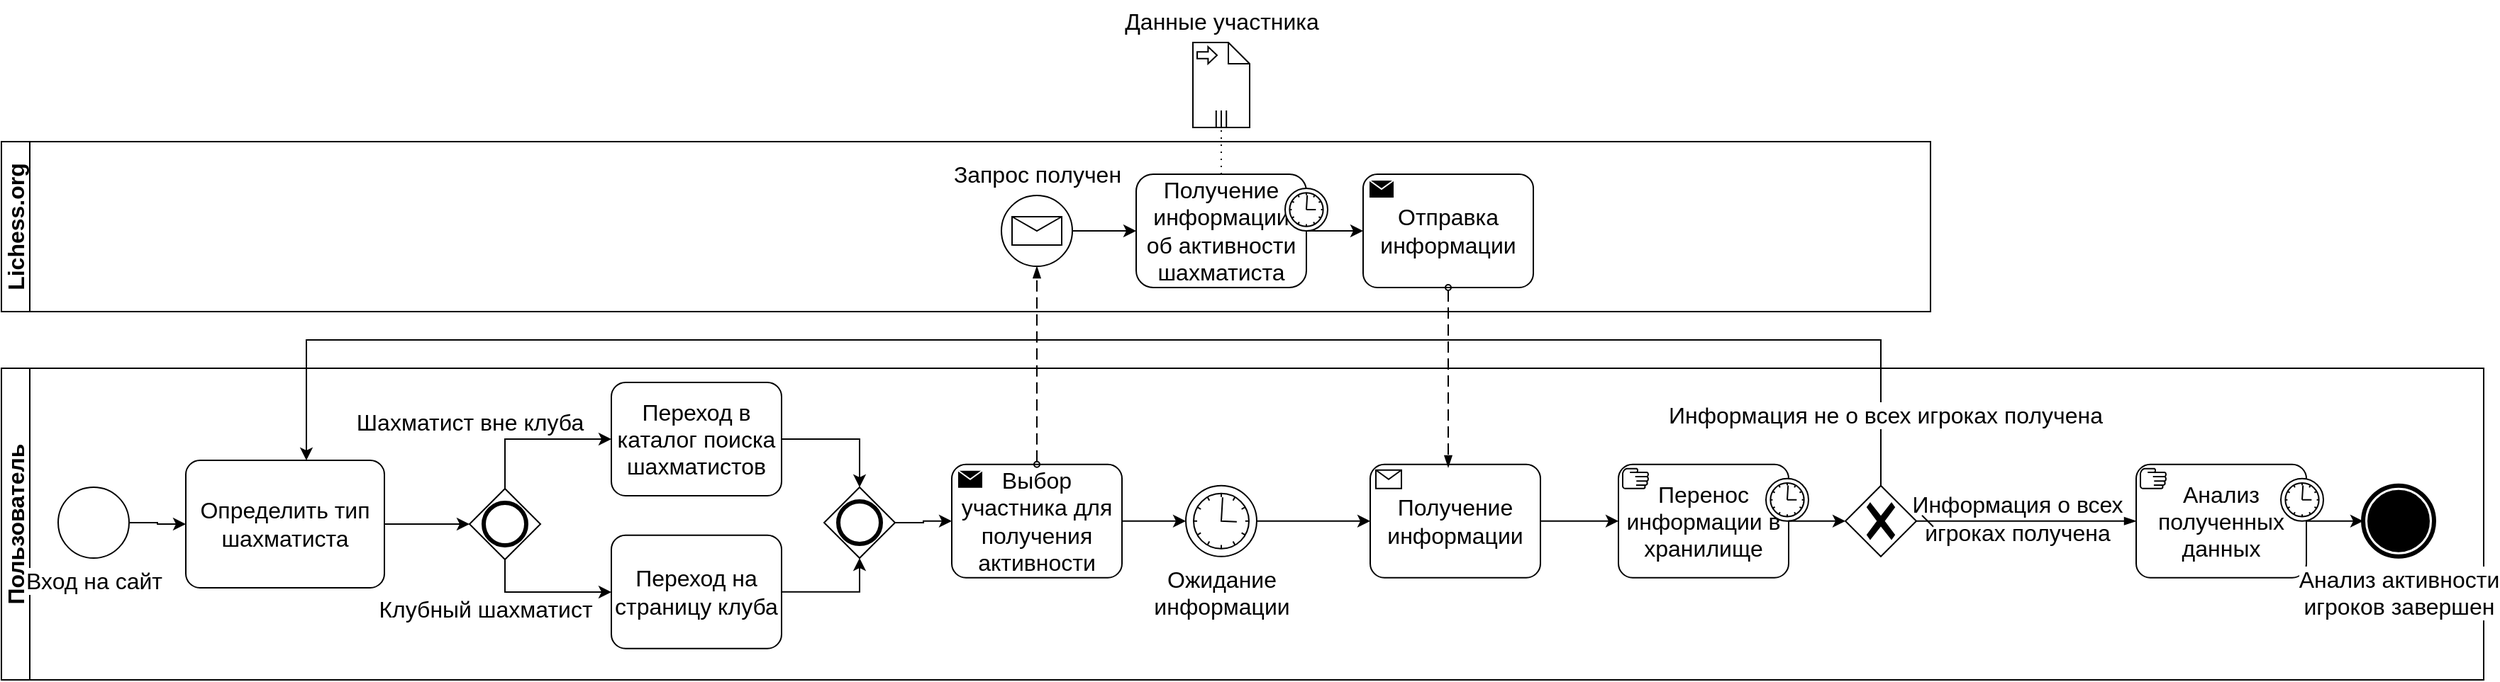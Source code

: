<mxfile version="22.0.3" type="device">
  <diagram name="Page-1" id="2a216829-ef6e-dabb-86c1-c78162f3ba2b">
    <mxGraphModel dx="2707" dy="1140" grid="1" gridSize="10" guides="1" tooltips="1" connect="1" arrows="1" fold="1" page="1" pageScale="1" pageWidth="850" pageHeight="1100" background="none" math="0" shadow="0">
      <root>
        <mxCell id="0" />
        <mxCell id="1" parent="0" />
        <mxCell id="Ux-1qo4_dbEG4EfTb58z-3" value="Lichess.org&lt;br style=&quot;font-size: 16px;&quot;&gt;" style="swimlane;startSize=20;horizontal=0;html=1;whiteSpace=wrap;fontSize=16;" parent="1" vertex="1">
          <mxGeometry x="-500" y="400" width="1360" height="120" as="geometry">
            <mxRectangle x="500" y="1060" width="40" height="100" as="alternateBounds" />
          </mxGeometry>
        </mxCell>
        <mxCell id="Ux-1qo4_dbEG4EfTb58z-12" value="" style="points=[[0.145,0.145,0],[0.5,0,0],[0.855,0.145,0],[1,0.5,0],[0.855,0.855,0],[0.5,1,0],[0.145,0.855,0],[0,0.5,0]];shape=mxgraph.bpmn.event;html=1;verticalLabelPosition=bottom;labelBackgroundColor=#ffffff;verticalAlign=top;align=center;perimeter=ellipsePerimeter;outlineConnect=0;aspect=fixed;outline=standard;symbol=message;fontSize=16;" parent="Ux-1qo4_dbEG4EfTb58z-3" vertex="1">
          <mxGeometry x="705" y="38" width="50" height="50" as="geometry" />
        </mxCell>
        <mxCell id="Ux-1qo4_dbEG4EfTb58z-14" style="edgeStyle=orthogonalEdgeStyle;rounded=0;orthogonalLoop=1;jettySize=auto;html=1;fontSize=16;" parent="Ux-1qo4_dbEG4EfTb58z-3" source="Ux-1qo4_dbEG4EfTb58z-12" target="Ux-1qo4_dbEG4EfTb58z-44" edge="1">
          <mxGeometry relative="1" as="geometry">
            <mxPoint x="800" y="63" as="targetPoint" />
          </mxGeometry>
        </mxCell>
        <mxCell id="Ux-1qo4_dbEG4EfTb58z-23" value="Отправка информации" style="points=[[0.25,0,0],[0.5,0,0],[0.75,0,0],[1,0.25,0],[1,0.5,0],[1,0.75,0],[0.75,1,0],[0.5,1,0],[0.25,1,0],[0,0.75,0],[0,0.5,0],[0,0.25,0]];shape=mxgraph.bpmn.task;whiteSpace=wrap;rectStyle=rounded;size=10;html=1;container=1;expand=0;collapsible=0;taskMarker=send;fontSize=16;" parent="Ux-1qo4_dbEG4EfTb58z-3" vertex="1">
          <mxGeometry x="960" y="23" width="120" height="80" as="geometry" />
        </mxCell>
        <mxCell id="Ux-1qo4_dbEG4EfTb58z-13" value="Запрос получен" style="text;html=1;align=center;verticalAlign=middle;resizable=0;points=[];autosize=1;strokeColor=none;fillColor=none;fontSize=16;" parent="Ux-1qo4_dbEG4EfTb58z-3" vertex="1">
          <mxGeometry x="660" y="8" width="140" height="30" as="geometry" />
        </mxCell>
        <mxCell id="Ux-1qo4_dbEG4EfTb58z-46" style="edgeStyle=orthogonalEdgeStyle;rounded=0;orthogonalLoop=1;jettySize=auto;html=1;fontSize=16;" parent="Ux-1qo4_dbEG4EfTb58z-3" source="Ux-1qo4_dbEG4EfTb58z-44" target="Ux-1qo4_dbEG4EfTb58z-23" edge="1">
          <mxGeometry relative="1" as="geometry" />
        </mxCell>
        <mxCell id="Ux-1qo4_dbEG4EfTb58z-44" value="Получение информации об активности шахматиста" style="html=1;whiteSpace=wrap;rounded=1;fontSize=16;" parent="Ux-1qo4_dbEG4EfTb58z-3" vertex="1">
          <mxGeometry x="800" y="23" width="120" height="80" as="geometry" />
        </mxCell>
        <mxCell id="Ux-1qo4_dbEG4EfTb58z-45" value="" style="shape=mxgraph.bpmn.timer_start;perimeter=ellipsePerimeter;html=1;labelPosition=right;labelBackgroundColor=#ffffff;align=left;fontSize=16;" parent="Ux-1qo4_dbEG4EfTb58z-44" vertex="1">
          <mxGeometry x="1" width="30" height="30" relative="1" as="geometry">
            <mxPoint x="-15" y="10" as="offset" />
          </mxGeometry>
        </mxCell>
        <mxCell id="Ux-1qo4_dbEG4EfTb58z-4" value="Пользователь" style="swimlane;startSize=20;horizontal=0;html=1;whiteSpace=wrap;fontSize=16;" parent="1" vertex="1">
          <mxGeometry x="-500" y="560" width="1750" height="220" as="geometry">
            <mxRectangle x="500" y="1060" width="40" height="100" as="alternateBounds" />
          </mxGeometry>
        </mxCell>
        <mxCell id="Ux-1qo4_dbEG4EfTb58z-5" value="Вход на сайт" style="points=[[0.145,0.145,0],[0.5,0,0],[0.855,0.145,0],[1,0.5,0],[0.855,0.855,0],[0.5,1,0],[0.145,0.855,0],[0,0.5,0]];shape=mxgraph.bpmn.event;html=1;verticalLabelPosition=bottom;labelBackgroundColor=#ffffff;verticalAlign=top;align=center;perimeter=ellipsePerimeter;outlineConnect=0;aspect=fixed;outline=standard;symbol=general;fontSize=16;" parent="Ux-1qo4_dbEG4EfTb58z-4" vertex="1">
          <mxGeometry x="40" y="84" width="50" height="50" as="geometry" />
        </mxCell>
        <mxCell id="Ux-1qo4_dbEG4EfTb58z-7" value="Переход на страницу клуба" style="points=[[0.25,0,0],[0.5,0,0],[0.75,0,0],[1,0.25,0],[1,0.5,0],[1,0.75,0],[0.75,1,0],[0.5,1,0],[0.25,1,0],[0,0.75,0],[0,0.5,0],[0,0.25,0]];shape=mxgraph.bpmn.task;whiteSpace=wrap;rectStyle=rounded;size=10;html=1;container=1;expand=0;collapsible=0;taskMarker=abstract;fontSize=16;" parent="Ux-1qo4_dbEG4EfTb58z-4" vertex="1">
          <mxGeometry x="430" y="117.88" width="120" height="80" as="geometry" />
        </mxCell>
        <mxCell id="Ux-1qo4_dbEG4EfTb58z-10" value="Выбор участника для получения активности" style="points=[[0.25,0,0],[0.5,0,0],[0.75,0,0],[1,0.25,0],[1,0.5,0],[1,0.75,0],[0.75,1,0],[0.5,1,0],[0.25,1,0],[0,0.75,0],[0,0.5,0],[0,0.25,0]];shape=mxgraph.bpmn.task;whiteSpace=wrap;rectStyle=rounded;size=10;html=1;container=1;expand=0;collapsible=0;taskMarker=send;fontSize=16;" parent="Ux-1qo4_dbEG4EfTb58z-4" vertex="1">
          <mxGeometry x="670" y="67.88" width="120" height="80" as="geometry" />
        </mxCell>
        <mxCell id="Ux-1qo4_dbEG4EfTb58z-28" value="Ожидание&lt;br&gt;информации" style="points=[[0.145,0.145,0],[0.5,0,0],[0.855,0.145,0],[1,0.5,0],[0.855,0.855,0],[0.5,1,0],[0.145,0.855,0],[0,0.5,0]];shape=mxgraph.bpmn.event;html=1;verticalLabelPosition=bottom;labelBackgroundColor=#ffffff;verticalAlign=top;align=center;perimeter=ellipsePerimeter;outlineConnect=0;aspect=fixed;outline=standard;symbol=timer;fontSize=16;" parent="Ux-1qo4_dbEG4EfTb58z-4" vertex="1">
          <mxGeometry x="835" y="82.88" width="50" height="50" as="geometry" />
        </mxCell>
        <mxCell id="Ux-1qo4_dbEG4EfTb58z-27" style="edgeStyle=orthogonalEdgeStyle;rounded=0;orthogonalLoop=1;jettySize=auto;html=1;fontSize=16;" parent="Ux-1qo4_dbEG4EfTb58z-4" source="Ux-1qo4_dbEG4EfTb58z-10" target="Ux-1qo4_dbEG4EfTb58z-28" edge="1">
          <mxGeometry relative="1" as="geometry">
            <mxPoint x="865" y="107.88" as="targetPoint" />
          </mxGeometry>
        </mxCell>
        <mxCell id="Ux-1qo4_dbEG4EfTb58z-29" style="edgeStyle=orthogonalEdgeStyle;rounded=0;orthogonalLoop=1;jettySize=auto;html=1;fontSize=16;" parent="Ux-1qo4_dbEG4EfTb58z-4" source="Ux-1qo4_dbEG4EfTb58z-28" target="Ux-1qo4_dbEG4EfTb58z-52" edge="1">
          <mxGeometry relative="1" as="geometry">
            <mxPoint x="1000" y="107.88" as="targetPoint" />
          </mxGeometry>
        </mxCell>
        <mxCell id="Ux-1qo4_dbEG4EfTb58z-35" value="Перенос информации в хранилище" style="points=[[0.25,0,0],[0.5,0,0],[0.75,0,0],[1,0.25,0],[1,0.5,0],[1,0.75,0],[0.75,1,0],[0.5,1,0],[0.25,1,0],[0,0.75,0],[0,0.5,0],[0,0.25,0]];shape=mxgraph.bpmn.task;whiteSpace=wrap;rectStyle=rounded;size=10;html=1;container=1;expand=0;collapsible=0;taskMarker=manual;fontSize=16;" parent="Ux-1qo4_dbEG4EfTb58z-4" vertex="1">
          <mxGeometry x="1140" y="67.88" width="120" height="80" as="geometry" />
        </mxCell>
        <mxCell id="Ux-1qo4_dbEG4EfTb58z-51" value="" style="shape=mxgraph.bpmn.timer_start;perimeter=ellipsePerimeter;html=1;labelPosition=right;labelBackgroundColor=#ffffff;align=left;fontSize=16;" parent="Ux-1qo4_dbEG4EfTb58z-35" vertex="1">
          <mxGeometry x="104" y="10.0" width="30" height="30" as="geometry" />
        </mxCell>
        <mxCell id="Ux-1qo4_dbEG4EfTb58z-34" style="edgeStyle=orthogonalEdgeStyle;rounded=0;orthogonalLoop=1;jettySize=auto;html=1;fontSize=16;" parent="Ux-1qo4_dbEG4EfTb58z-4" source="Ux-1qo4_dbEG4EfTb58z-52" target="Ux-1qo4_dbEG4EfTb58z-35" edge="1">
          <mxGeometry relative="1" as="geometry">
            <mxPoint x="1116" y="107.88" as="targetPoint" />
            <mxPoint x="1050" y="107.88" as="sourcePoint" />
          </mxGeometry>
        </mxCell>
        <mxCell id="Ux-1qo4_dbEG4EfTb58z-47" value="Анализ&lt;br style=&quot;font-size: 16px;&quot;&gt;полученных данных" style="points=[[0.25,0,0],[0.5,0,0],[0.75,0,0],[1,0.25,0],[1,0.5,0],[1,0.75,0],[0.75,1,0],[0.5,1,0],[0.25,1,0],[0,0.75,0],[0,0.5,0],[0,0.25,0]];shape=mxgraph.bpmn.task;whiteSpace=wrap;rectStyle=rounded;size=10;html=1;container=1;expand=0;collapsible=0;taskMarker=manual;fontSize=16;" parent="Ux-1qo4_dbEG4EfTb58z-4" vertex="1">
          <mxGeometry x="1505" y="67.88" width="120" height="80" as="geometry" />
        </mxCell>
        <mxCell id="Ux-1qo4_dbEG4EfTb58z-48" value="" style="shape=mxgraph.bpmn.timer_start;perimeter=ellipsePerimeter;html=1;labelPosition=right;labelBackgroundColor=#ffffff;align=left;fontSize=16;" parent="Ux-1qo4_dbEG4EfTb58z-47" vertex="1">
          <mxGeometry x="102" y="10.0" width="30" height="30" as="geometry" />
        </mxCell>
        <mxCell id="Ux-1qo4_dbEG4EfTb58z-50" value="Анализ активности&lt;br style=&quot;font-size: 16px;&quot;&gt;игроков завершен" style="points=[[0.145,0.145,0],[0.5,0,0],[0.855,0.145,0],[1,0.5,0],[0.855,0.855,0],[0.5,1,0],[0.145,0.855,0],[0,0.5,0]];shape=mxgraph.bpmn.event;html=1;verticalLabelPosition=bottom;labelBackgroundColor=#ffffff;verticalAlign=top;align=center;perimeter=ellipsePerimeter;outlineConnect=0;aspect=fixed;outline=end;symbol=terminate;fontSize=16;" parent="Ux-1qo4_dbEG4EfTb58z-4" vertex="1">
          <mxGeometry x="1665" y="82.88" width="50" height="50" as="geometry" />
        </mxCell>
        <mxCell id="Ux-1qo4_dbEG4EfTb58z-49" style="edgeStyle=orthogonalEdgeStyle;rounded=0;orthogonalLoop=1;jettySize=auto;html=1;fontSize=16;" parent="Ux-1qo4_dbEG4EfTb58z-4" source="Ux-1qo4_dbEG4EfTb58z-47" target="Ux-1qo4_dbEG4EfTb58z-50" edge="1">
          <mxGeometry relative="1" as="geometry">
            <mxPoint x="1645" y="107.88" as="targetPoint" />
          </mxGeometry>
        </mxCell>
        <mxCell id="Ux-1qo4_dbEG4EfTb58z-52" value="Получение информации" style="points=[[0.25,0,0],[0.5,0,0],[0.75,0,0],[1,0.25,0],[1,0.5,0],[1,0.75,0],[0.75,1,0],[0.5,1,0],[0.25,1,0],[0,0.75,0],[0,0.5,0],[0,0.25,0]];shape=mxgraph.bpmn.task;whiteSpace=wrap;rectStyle=rounded;size=10;html=1;container=1;expand=0;collapsible=0;taskMarker=receive;fontSize=16;" parent="Ux-1qo4_dbEG4EfTb58z-4" vertex="1">
          <mxGeometry x="965" y="67.88" width="120" height="80" as="geometry" />
        </mxCell>
        <mxCell id="Ux-1qo4_dbEG4EfTb58z-37" value="" style="points=[[0.25,0.25,0],[0.5,0,0],[0.75,0.25,0],[1,0.5,0],[0.75,0.75,0],[0.5,1,0],[0.25,0.75,0],[0,0.5,0]];shape=mxgraph.bpmn.gateway2;html=1;verticalLabelPosition=bottom;labelBackgroundColor=#ffffff;verticalAlign=top;align=center;perimeter=rhombusPerimeter;outlineConnect=0;outline=none;symbol=none;gwType=exclusive;fontSize=16;" parent="Ux-1qo4_dbEG4EfTb58z-4" vertex="1">
          <mxGeometry x="1300" y="82.88" width="50" height="50" as="geometry" />
        </mxCell>
        <mxCell id="Ux-1qo4_dbEG4EfTb58z-36" style="edgeStyle=orthogonalEdgeStyle;rounded=0;orthogonalLoop=1;jettySize=auto;html=1;fontSize=16;" parent="Ux-1qo4_dbEG4EfTb58z-4" source="Ux-1qo4_dbEG4EfTb58z-35" target="Ux-1qo4_dbEG4EfTb58z-37" edge="1">
          <mxGeometry relative="1" as="geometry">
            <mxPoint x="1325" y="107.88" as="targetPoint" />
          </mxGeometry>
        </mxCell>
        <mxCell id="Ux-1qo4_dbEG4EfTb58z-39" value="" style="edgeStyle=elbowEdgeStyle;fontSize=16;html=1;endArrow=blockThin;endFill=1;startArrow=dash;startFill=0;endSize=6;startSize=6;rounded=0;" parent="Ux-1qo4_dbEG4EfTb58z-4" source="Ux-1qo4_dbEG4EfTb58z-37" target="Ux-1qo4_dbEG4EfTb58z-47" edge="1">
          <mxGeometry width="160" relative="1" as="geometry">
            <mxPoint x="1375" y="107.45" as="sourcePoint" />
            <mxPoint x="1495" y="107.88" as="targetPoint" />
          </mxGeometry>
        </mxCell>
        <mxCell id="Ux-1qo4_dbEG4EfTb58z-40" value="Информация о всех&lt;br style=&quot;font-size: 16px;&quot;&gt;игроках получена" style="edgeLabel;html=1;align=center;verticalAlign=middle;resizable=0;points=[];labelBackgroundColor=none;fontSize=16;" parent="Ux-1qo4_dbEG4EfTb58z-39" vertex="1" connectable="0">
          <mxGeometry x="-0.511" y="2" relative="1" as="geometry">
            <mxPoint x="33" as="offset" />
          </mxGeometry>
        </mxCell>
        <mxCell id="Ux-1qo4_dbEG4EfTb58z-41" style="edgeStyle=orthogonalEdgeStyle;rounded=0;orthogonalLoop=1;jettySize=auto;html=1;exitX=0.5;exitY=0;exitDx=0;exitDy=0;exitPerimeter=0;fontSize=16;" parent="Ux-1qo4_dbEG4EfTb58z-4" source="Ux-1qo4_dbEG4EfTb58z-37" target="f8lgZIH35mIWPdJog5Zn-9" edge="1">
          <mxGeometry relative="1" as="geometry">
            <mxPoint x="310" y="-40" as="targetPoint" />
            <Array as="points">
              <mxPoint x="1325" y="-20" />
              <mxPoint x="215" y="-20" />
            </Array>
          </mxGeometry>
        </mxCell>
        <mxCell id="Ux-1qo4_dbEG4EfTb58z-42" value="Информация не о всех игроках получена" style="edgeLabel;html=1;align=center;verticalAlign=middle;resizable=0;points=[];fontSize=16;" parent="Ux-1qo4_dbEG4EfTb58z-41" vertex="1" connectable="0">
          <mxGeometry x="-0.902" y="-3" relative="1" as="geometry">
            <mxPoint y="13" as="offset" />
          </mxGeometry>
        </mxCell>
        <mxCell id="f8lgZIH35mIWPdJog5Zn-2" value="" style="points=[[0.25,0.25,0],[0.5,0,0],[0.75,0.25,0],[1,0.5,0],[0.75,0.75,0],[0.5,1,0],[0.25,0.75,0],[0,0.5,0]];shape=mxgraph.bpmn.gateway2;html=1;verticalLabelPosition=bottom;labelBackgroundColor=#ffffff;verticalAlign=top;align=center;perimeter=rhombusPerimeter;outlineConnect=0;outline=end;symbol=general;" vertex="1" parent="Ux-1qo4_dbEG4EfTb58z-4">
          <mxGeometry x="330" y="85" width="50" height="50" as="geometry" />
        </mxCell>
        <mxCell id="f8lgZIH35mIWPdJog5Zn-17" style="edgeStyle=orthogonalEdgeStyle;rounded=0;orthogonalLoop=1;jettySize=auto;html=1;" edge="1" parent="Ux-1qo4_dbEG4EfTb58z-4" source="f8lgZIH35mIWPdJog5Zn-14" target="Ux-1qo4_dbEG4EfTb58z-10">
          <mxGeometry relative="1" as="geometry" />
        </mxCell>
        <mxCell id="f8lgZIH35mIWPdJog5Zn-14" value="" style="points=[[0.25,0.25,0],[0.5,0,0],[0.75,0.25,0],[1,0.5,0],[0.75,0.75,0],[0.5,1,0],[0.25,0.75,0],[0,0.5,0]];shape=mxgraph.bpmn.gateway2;html=1;verticalLabelPosition=bottom;labelBackgroundColor=#ffffff;verticalAlign=top;align=center;perimeter=rhombusPerimeter;outlineConnect=0;outline=end;symbol=general;" vertex="1" parent="Ux-1qo4_dbEG4EfTb58z-4">
          <mxGeometry x="580" y="84" width="50" height="50" as="geometry" />
        </mxCell>
        <mxCell id="f8lgZIH35mIWPdJog5Zn-3" style="edgeStyle=orthogonalEdgeStyle;rounded=0;orthogonalLoop=1;jettySize=auto;html=1;exitX=0.5;exitY=1;exitDx=0;exitDy=0;exitPerimeter=0;" edge="1" parent="Ux-1qo4_dbEG4EfTb58z-4" source="f8lgZIH35mIWPdJog5Zn-2" target="Ux-1qo4_dbEG4EfTb58z-7">
          <mxGeometry relative="1" as="geometry">
            <Array as="points">
              <mxPoint x="355" y="158" />
            </Array>
          </mxGeometry>
        </mxCell>
        <mxCell id="f8lgZIH35mIWPdJog5Zn-4" value="Клубный шахматист" style="edgeLabel;html=1;align=center;verticalAlign=middle;resizable=0;points=[];fontSize=16;" vertex="1" connectable="0" parent="f8lgZIH35mIWPdJog5Zn-3">
          <mxGeometry x="0.036" y="-3" relative="1" as="geometry">
            <mxPoint x="-42" y="9" as="offset" />
          </mxGeometry>
        </mxCell>
        <mxCell id="f8lgZIH35mIWPdJog5Zn-7" style="edgeStyle=orthogonalEdgeStyle;rounded=0;orthogonalLoop=1;jettySize=auto;html=1;" edge="1" parent="Ux-1qo4_dbEG4EfTb58z-4" source="f8lgZIH35mIWPdJog5Zn-9" target="f8lgZIH35mIWPdJog5Zn-2">
          <mxGeometry relative="1" as="geometry">
            <mxPoint x="280" y="60" as="sourcePoint" />
          </mxGeometry>
        </mxCell>
        <mxCell id="f8lgZIH35mIWPdJog5Zn-9" value="Определить тип шахматиста" style="points=[[0.25,0,0],[0.5,0,0],[0.75,0,0],[1,0.25,0],[1,0.5,0],[1,0.75,0],[0.75,1,0],[0.5,1,0],[0.25,1,0],[0,0.75,0],[0,0.5,0],[0,0.25,0]];shape=mxgraph.bpmn.task;whiteSpace=wrap;rectStyle=rounded;size=10;html=1;container=1;expand=0;collapsible=0;taskMarker=abstract;fontSize=16;" vertex="1" parent="Ux-1qo4_dbEG4EfTb58z-4">
          <mxGeometry x="130" y="65" width="140" height="90" as="geometry" />
        </mxCell>
        <mxCell id="f8lgZIH35mIWPdJog5Zn-5" style="edgeStyle=orthogonalEdgeStyle;rounded=0;orthogonalLoop=1;jettySize=auto;html=1;" edge="1" parent="Ux-1qo4_dbEG4EfTb58z-4" source="Ux-1qo4_dbEG4EfTb58z-5" target="f8lgZIH35mIWPdJog5Zn-9">
          <mxGeometry relative="1" as="geometry">
            <mxPoint x="135" y="60" as="targetPoint" />
          </mxGeometry>
        </mxCell>
        <mxCell id="f8lgZIH35mIWPdJog5Zn-15" style="edgeStyle=orthogonalEdgeStyle;rounded=0;orthogonalLoop=1;jettySize=auto;html=1;entryX=0.5;entryY=0;entryDx=0;entryDy=0;entryPerimeter=0;" edge="1" parent="Ux-1qo4_dbEG4EfTb58z-4" source="f8lgZIH35mIWPdJog5Zn-11" target="f8lgZIH35mIWPdJog5Zn-14">
          <mxGeometry relative="1" as="geometry" />
        </mxCell>
        <mxCell id="f8lgZIH35mIWPdJog5Zn-11" value="Переход в каталог поиска шахматистов" style="points=[[0.25,0,0],[0.5,0,0],[0.75,0,0],[1,0.25,0],[1,0.5,0],[1,0.75,0],[0.75,1,0],[0.5,1,0],[0.25,1,0],[0,0.75,0],[0,0.5,0],[0,0.25,0]];shape=mxgraph.bpmn.task;whiteSpace=wrap;rectStyle=rounded;size=10;html=1;container=1;expand=0;collapsible=0;taskMarker=abstract;fontSize=16;" vertex="1" parent="Ux-1qo4_dbEG4EfTb58z-4">
          <mxGeometry x="430" y="10" width="120" height="80" as="geometry" />
        </mxCell>
        <mxCell id="f8lgZIH35mIWPdJog5Zn-10" style="edgeStyle=orthogonalEdgeStyle;rounded=0;orthogonalLoop=1;jettySize=auto;html=1;exitX=0.5;exitY=0;exitDx=0;exitDy=0;exitPerimeter=0;" edge="1" parent="Ux-1qo4_dbEG4EfTb58z-4" source="f8lgZIH35mIWPdJog5Zn-2" target="f8lgZIH35mIWPdJog5Zn-11">
          <mxGeometry relative="1" as="geometry">
            <mxPoint x="430" y="40" as="targetPoint" />
          </mxGeometry>
        </mxCell>
        <mxCell id="f8lgZIH35mIWPdJog5Zn-12" value="Шахматист вне клуба" style="edgeLabel;html=1;align=center;verticalAlign=middle;resizable=0;points=[];fontSize=16;labelBackgroundColor=none;" vertex="1" connectable="0" parent="f8lgZIH35mIWPdJog5Zn-10">
          <mxGeometry x="0.126" y="1" relative="1" as="geometry">
            <mxPoint x="-52" y="-11" as="offset" />
          </mxGeometry>
        </mxCell>
        <mxCell id="f8lgZIH35mIWPdJog5Zn-16" style="edgeStyle=orthogonalEdgeStyle;rounded=0;orthogonalLoop=1;jettySize=auto;html=1;entryX=0.5;entryY=1;entryDx=0;entryDy=0;entryPerimeter=0;" edge="1" parent="Ux-1qo4_dbEG4EfTb58z-4" source="Ux-1qo4_dbEG4EfTb58z-7" target="f8lgZIH35mIWPdJog5Zn-14">
          <mxGeometry relative="1" as="geometry" />
        </mxCell>
        <mxCell id="Ux-1qo4_dbEG4EfTb58z-11" value="" style="dashed=1;dashPattern=8 4;endArrow=blockThin;endFill=1;startArrow=oval;startFill=0;endSize=6;startSize=4;html=1;rounded=0;fontSize=16;" parent="1" source="Ux-1qo4_dbEG4EfTb58z-10" target="Ux-1qo4_dbEG4EfTb58z-12" edge="1">
          <mxGeometry width="160" relative="1" as="geometry">
            <mxPoint x="320" y="480" as="sourcePoint" />
            <mxPoint x="410" y="420" as="targetPoint" />
          </mxGeometry>
        </mxCell>
        <mxCell id="Ux-1qo4_dbEG4EfTb58z-16" value="" style="shape=mxgraph.bpmn.data;labelPosition=center;verticalLabelPosition=bottom;align=center;verticalAlign=top;size=15;html=1;bpmnTransferType=input;isCollection=1;fontSize=16;" parent="1" vertex="1">
          <mxGeometry x="340" y="330" width="40" height="60" as="geometry" />
        </mxCell>
        <mxCell id="Ux-1qo4_dbEG4EfTb58z-18" value="" style="edgeStyle=elbowEdgeStyle;fontSize=16;html=1;endFill=0;startFill=0;endSize=6;startSize=6;dashed=1;dashPattern=1 4;endArrow=none;startArrow=none;rounded=0;" parent="1" source="Ux-1qo4_dbEG4EfTb58z-44" target="Ux-1qo4_dbEG4EfTb58z-16" edge="1">
          <mxGeometry width="160" relative="1" as="geometry">
            <mxPoint x="560.13" y="413" as="sourcePoint" />
            <mxPoint x="480" y="530" as="targetPoint" />
          </mxGeometry>
        </mxCell>
        <mxCell id="Ux-1qo4_dbEG4EfTb58z-19" value="Данные участника" style="text;html=1;align=center;verticalAlign=middle;resizable=0;points=[];autosize=1;strokeColor=none;fillColor=none;fontSize=16;" parent="1" vertex="1">
          <mxGeometry x="280" y="300" width="160" height="30" as="geometry" />
        </mxCell>
        <mxCell id="Ux-1qo4_dbEG4EfTb58z-26" value="" style="dashed=1;dashPattern=8 4;endArrow=blockThin;endFill=1;startArrow=oval;startFill=0;endSize=6;startSize=4;html=1;rounded=0;fontSize=16;" parent="1" source="Ux-1qo4_dbEG4EfTb58z-23" edge="1">
          <mxGeometry width="160" relative="1" as="geometry">
            <mxPoint x="610" y="410" as="sourcePoint" />
            <mxPoint x="520" y="630" as="targetPoint" />
          </mxGeometry>
        </mxCell>
      </root>
    </mxGraphModel>
  </diagram>
</mxfile>
